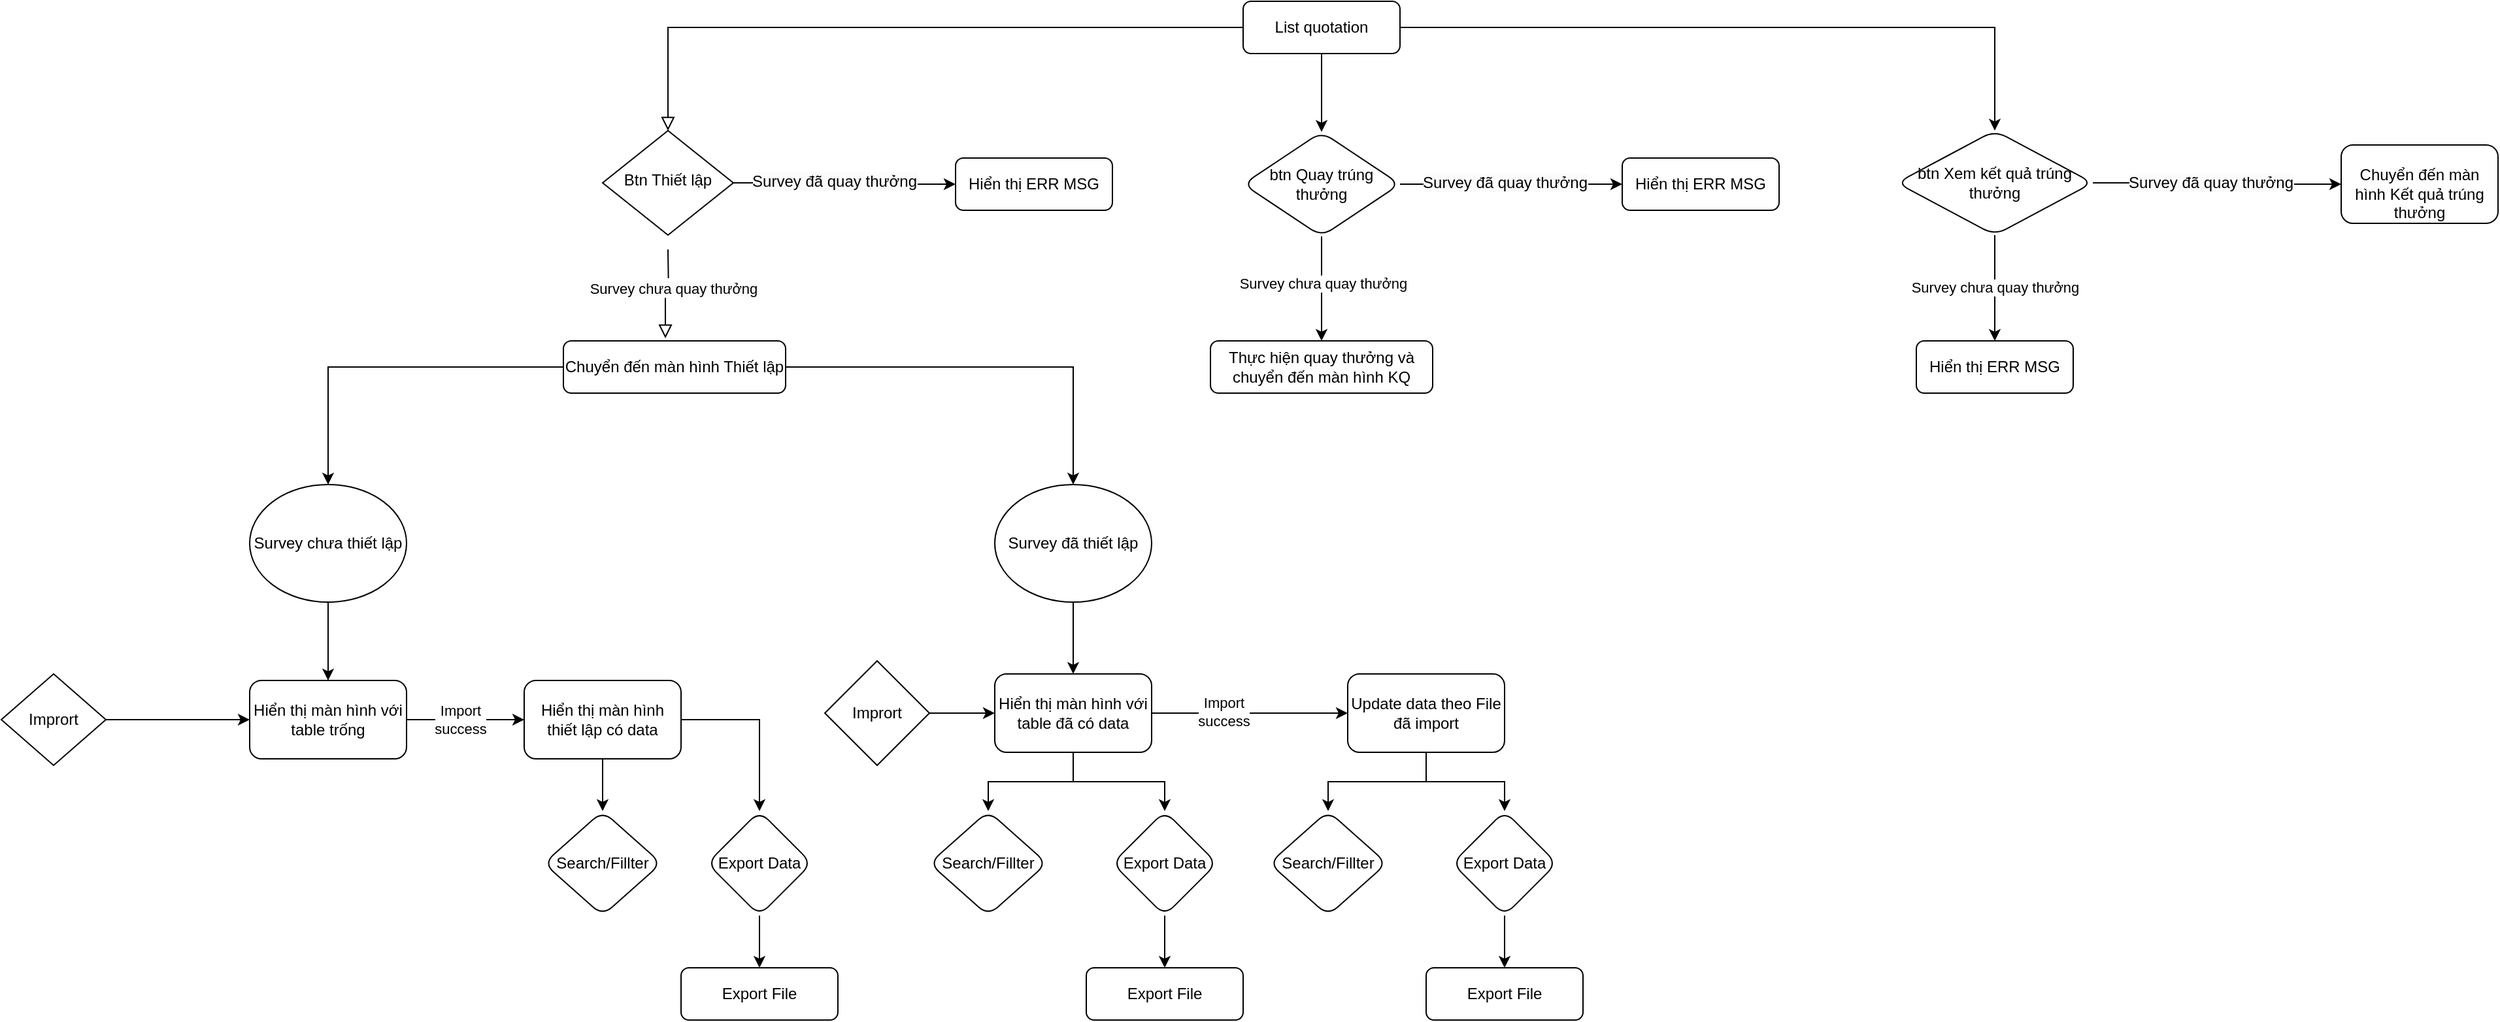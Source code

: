 <mxfile version="24.6.3" type="github">
  <diagram id="C5RBs43oDa-KdzZeNtuy" name="Page-1">
    <mxGraphModel dx="2514" dy="958" grid="1" gridSize="10" guides="1" tooltips="1" connect="1" arrows="1" fold="1" page="1" pageScale="1" pageWidth="827" pageHeight="1169" math="0" shadow="0">
      <root>
        <mxCell id="WIyWlLk6GJQsqaUBKTNV-0" />
        <mxCell id="WIyWlLk6GJQsqaUBKTNV-1" parent="WIyWlLk6GJQsqaUBKTNV-0" />
        <mxCell id="WIyWlLk6GJQsqaUBKTNV-2" value="" style="rounded=0;html=1;jettySize=auto;orthogonalLoop=1;fontSize=11;endArrow=block;endFill=0;endSize=8;strokeWidth=1;shadow=0;labelBackgroundColor=none;edgeStyle=orthogonalEdgeStyle;" parent="WIyWlLk6GJQsqaUBKTNV-1" source="WIyWlLk6GJQsqaUBKTNV-3" target="WIyWlLk6GJQsqaUBKTNV-6" edge="1">
          <mxGeometry relative="1" as="geometry" />
        </mxCell>
        <mxCell id="MPoosqfBRv5EeIqGnUtg-5" value="" style="edgeStyle=orthogonalEdgeStyle;rounded=0;orthogonalLoop=1;jettySize=auto;html=1;" edge="1" parent="WIyWlLk6GJQsqaUBKTNV-1" source="WIyWlLk6GJQsqaUBKTNV-3" target="MPoosqfBRv5EeIqGnUtg-4">
          <mxGeometry relative="1" as="geometry" />
        </mxCell>
        <mxCell id="MPoosqfBRv5EeIqGnUtg-23" value="" style="edgeStyle=orthogonalEdgeStyle;rounded=0;orthogonalLoop=1;jettySize=auto;html=1;" edge="1" parent="WIyWlLk6GJQsqaUBKTNV-1" source="WIyWlLk6GJQsqaUBKTNV-3" target="MPoosqfBRv5EeIqGnUtg-22">
          <mxGeometry relative="1" as="geometry" />
        </mxCell>
        <mxCell id="WIyWlLk6GJQsqaUBKTNV-3" value="List quotation" style="rounded=1;whiteSpace=wrap;html=1;fontSize=12;glass=0;strokeWidth=1;shadow=0;" parent="WIyWlLk6GJQsqaUBKTNV-1" vertex="1">
          <mxGeometry x="260" y="220" width="120" height="40" as="geometry" />
        </mxCell>
        <mxCell id="WIyWlLk6GJQsqaUBKTNV-5" value="" style="edgeStyle=orthogonalEdgeStyle;rounded=0;html=1;jettySize=auto;orthogonalLoop=1;fontSize=11;endArrow=block;endFill=0;endSize=8;strokeWidth=1;shadow=0;labelBackgroundColor=none;entryX=0.459;entryY=-0.05;entryDx=0;entryDy=0;entryPerimeter=0;" parent="WIyWlLk6GJQsqaUBKTNV-1" target="WIyWlLk6GJQsqaUBKTNV-7" edge="1">
          <mxGeometry x="0.556" y="180" relative="1" as="geometry">
            <mxPoint as="offset" />
            <mxPoint x="-180" y="410" as="sourcePoint" />
            <mxPoint x="-180" y="500" as="targetPoint" />
          </mxGeometry>
        </mxCell>
        <mxCell id="MPoosqfBRv5EeIqGnUtg-9" value="Text" style="edgeLabel;html=1;align=center;verticalAlign=middle;resizable=0;points=[];" vertex="1" connectable="0" parent="WIyWlLk6GJQsqaUBKTNV-5">
          <mxGeometry x="-0.2" y="1" relative="1" as="geometry">
            <mxPoint as="offset" />
          </mxGeometry>
        </mxCell>
        <mxCell id="MPoosqfBRv5EeIqGnUtg-10" value="&lt;span style=&quot;background-color: rgb(251, 251, 251);&quot;&gt;Survey chưa quay thưởng&lt;/span&gt;" style="edgeLabel;html=1;align=center;verticalAlign=middle;resizable=0;points=[];" vertex="1" connectable="0" parent="WIyWlLk6GJQsqaUBKTNV-5">
          <mxGeometry x="-0.156" y="3" relative="1" as="geometry">
            <mxPoint as="offset" />
          </mxGeometry>
        </mxCell>
        <mxCell id="MPoosqfBRv5EeIqGnUtg-1" style="edgeStyle=orthogonalEdgeStyle;rounded=0;orthogonalLoop=1;jettySize=auto;html=1;" edge="1" parent="WIyWlLk6GJQsqaUBKTNV-1" source="WIyWlLk6GJQsqaUBKTNV-6" target="MPoosqfBRv5EeIqGnUtg-0">
          <mxGeometry relative="1" as="geometry" />
        </mxCell>
        <mxCell id="MPoosqfBRv5EeIqGnUtg-11" value="&lt;span style=&quot;font-size: 12px; background-color: rgb(251, 251, 251);&quot;&gt;Survey đã quay thưởng&lt;/span&gt;" style="edgeLabel;html=1;align=center;verticalAlign=middle;resizable=0;points=[];" vertex="1" connectable="0" parent="MPoosqfBRv5EeIqGnUtg-1">
          <mxGeometry x="-0.105" y="1" relative="1" as="geometry">
            <mxPoint as="offset" />
          </mxGeometry>
        </mxCell>
        <mxCell id="WIyWlLk6GJQsqaUBKTNV-6" value="Btn Thiết lập" style="rhombus;whiteSpace=wrap;html=1;shadow=0;fontFamily=Helvetica;fontSize=12;align=center;strokeWidth=1;spacing=6;spacingTop=-4;" parent="WIyWlLk6GJQsqaUBKTNV-1" vertex="1">
          <mxGeometry x="-230" y="319" width="100" height="80" as="geometry" />
        </mxCell>
        <mxCell id="MPoosqfBRv5EeIqGnUtg-33" style="edgeStyle=orthogonalEdgeStyle;rounded=0;orthogonalLoop=1;jettySize=auto;html=1;exitX=1;exitY=0.5;exitDx=0;exitDy=0;entryX=0.5;entryY=0;entryDx=0;entryDy=0;" edge="1" parent="WIyWlLk6GJQsqaUBKTNV-1" source="WIyWlLk6GJQsqaUBKTNV-7" target="MPoosqfBRv5EeIqGnUtg-35">
          <mxGeometry relative="1" as="geometry">
            <mxPoint x="-40" y="580" as="targetPoint" />
          </mxGeometry>
        </mxCell>
        <mxCell id="MPoosqfBRv5EeIqGnUtg-34" style="edgeStyle=orthogonalEdgeStyle;rounded=0;orthogonalLoop=1;jettySize=auto;html=1;entryX=0.5;entryY=0;entryDx=0;entryDy=0;" edge="1" parent="WIyWlLk6GJQsqaUBKTNV-1" source="WIyWlLk6GJQsqaUBKTNV-7" target="MPoosqfBRv5EeIqGnUtg-30">
          <mxGeometry relative="1" as="geometry" />
        </mxCell>
        <mxCell id="WIyWlLk6GJQsqaUBKTNV-7" value="Chuyển đến màn hình Thiết lập" style="rounded=1;whiteSpace=wrap;html=1;fontSize=12;glass=0;strokeWidth=1;shadow=0;" parent="WIyWlLk6GJQsqaUBKTNV-1" vertex="1">
          <mxGeometry x="-260" y="480" width="170" height="40" as="geometry" />
        </mxCell>
        <mxCell id="WIyWlLk6GJQsqaUBKTNV-8" value="No" style="rounded=0;html=1;jettySize=auto;orthogonalLoop=1;fontSize=11;endArrow=block;endFill=0;endSize=8;strokeWidth=1;shadow=0;labelBackgroundColor=none;edgeStyle=orthogonalEdgeStyle;" parent="WIyWlLk6GJQsqaUBKTNV-1" target="WIyWlLk6GJQsqaUBKTNV-11" edge="1">
          <mxGeometry x="0.333" y="20" relative="1" as="geometry">
            <mxPoint as="offset" />
            <mxPoint x="220" y="370" as="sourcePoint" />
          </mxGeometry>
        </mxCell>
        <mxCell id="WIyWlLk6GJQsqaUBKTNV-9" value="Yes" style="edgeStyle=orthogonalEdgeStyle;rounded=0;html=1;jettySize=auto;orthogonalLoop=1;fontSize=11;endArrow=block;endFill=0;endSize=8;strokeWidth=1;shadow=0;labelBackgroundColor=none;" parent="WIyWlLk6GJQsqaUBKTNV-1" target="WIyWlLk6GJQsqaUBKTNV-12" edge="1">
          <mxGeometry y="10" relative="1" as="geometry">
            <mxPoint as="offset" />
            <mxPoint x="270" y="330" as="sourcePoint" />
          </mxGeometry>
        </mxCell>
        <mxCell id="MPoosqfBRv5EeIqGnUtg-0" value="Hiển thị ERR MSG" style="rounded=1;whiteSpace=wrap;html=1;fontSize=12;glass=0;strokeWidth=1;shadow=0;" vertex="1" parent="WIyWlLk6GJQsqaUBKTNV-1">
          <mxGeometry x="40" y="340" width="120" height="40" as="geometry" />
        </mxCell>
        <mxCell id="MPoosqfBRv5EeIqGnUtg-7" value="" style="edgeStyle=orthogonalEdgeStyle;rounded=0;orthogonalLoop=1;jettySize=auto;html=1;" edge="1" parent="WIyWlLk6GJQsqaUBKTNV-1" source="MPoosqfBRv5EeIqGnUtg-4" target="MPoosqfBRv5EeIqGnUtg-6">
          <mxGeometry relative="1" as="geometry" />
        </mxCell>
        <mxCell id="MPoosqfBRv5EeIqGnUtg-8" value="Survey chưa quay thưởng" style="edgeLabel;html=1;align=center;verticalAlign=middle;resizable=0;points=[];" vertex="1" connectable="0" parent="MPoosqfBRv5EeIqGnUtg-7">
          <mxGeometry x="-0.1" y="1" relative="1" as="geometry">
            <mxPoint as="offset" />
          </mxGeometry>
        </mxCell>
        <mxCell id="MPoosqfBRv5EeIqGnUtg-20" style="edgeStyle=orthogonalEdgeStyle;rounded=0;orthogonalLoop=1;jettySize=auto;html=1;" edge="1" parent="WIyWlLk6GJQsqaUBKTNV-1" source="MPoosqfBRv5EeIqGnUtg-4" target="MPoosqfBRv5EeIqGnUtg-19">
          <mxGeometry relative="1" as="geometry" />
        </mxCell>
        <mxCell id="MPoosqfBRv5EeIqGnUtg-4" value="btn Quay trúng thưởng" style="rhombus;whiteSpace=wrap;html=1;rounded=1;glass=0;strokeWidth=1;shadow=0;" vertex="1" parent="WIyWlLk6GJQsqaUBKTNV-1">
          <mxGeometry x="260" y="320" width="120" height="80" as="geometry" />
        </mxCell>
        <mxCell id="MPoosqfBRv5EeIqGnUtg-6" value="Thực hiện quay thưởng và chuyển đến màn hình KQ" style="whiteSpace=wrap;html=1;rounded=1;glass=0;strokeWidth=1;shadow=0;" vertex="1" parent="WIyWlLk6GJQsqaUBKTNV-1">
          <mxGeometry x="235" y="480" width="170" height="40" as="geometry" />
        </mxCell>
        <mxCell id="MPoosqfBRv5EeIqGnUtg-18" value="&lt;span style=&quot;font-size: 12px; background-color: rgb(251, 251, 251);&quot;&gt;Survey đã quay thưởng&lt;/span&gt;" style="edgeLabel;html=1;align=center;verticalAlign=middle;resizable=0;points=[];" vertex="1" connectable="0" parent="WIyWlLk6GJQsqaUBKTNV-1">
          <mxGeometry x="460" y="359" as="geometry" />
        </mxCell>
        <mxCell id="MPoosqfBRv5EeIqGnUtg-19" value="Hiển thị ERR MSG" style="rounded=1;whiteSpace=wrap;html=1;fontSize=12;glass=0;strokeWidth=1;shadow=0;" vertex="1" parent="WIyWlLk6GJQsqaUBKTNV-1">
          <mxGeometry x="550" y="340" width="120" height="40" as="geometry" />
        </mxCell>
        <mxCell id="MPoosqfBRv5EeIqGnUtg-25" value="" style="edgeStyle=orthogonalEdgeStyle;rounded=0;orthogonalLoop=1;jettySize=auto;html=1;" edge="1" parent="WIyWlLk6GJQsqaUBKTNV-1" source="MPoosqfBRv5EeIqGnUtg-22" target="MPoosqfBRv5EeIqGnUtg-24">
          <mxGeometry relative="1" as="geometry" />
        </mxCell>
        <mxCell id="MPoosqfBRv5EeIqGnUtg-26" value="Survey chưa quay thưởng" style="edgeLabel;html=1;align=center;verticalAlign=middle;resizable=0;points=[];" vertex="1" connectable="0" parent="MPoosqfBRv5EeIqGnUtg-25">
          <mxGeometry x="-0.229" y="3" relative="1" as="geometry">
            <mxPoint x="-3" y="9" as="offset" />
          </mxGeometry>
        </mxCell>
        <mxCell id="MPoosqfBRv5EeIqGnUtg-28" value="" style="edgeStyle=orthogonalEdgeStyle;rounded=0;orthogonalLoop=1;jettySize=auto;html=1;" edge="1" parent="WIyWlLk6GJQsqaUBKTNV-1" source="MPoosqfBRv5EeIqGnUtg-22" target="MPoosqfBRv5EeIqGnUtg-27">
          <mxGeometry relative="1" as="geometry" />
        </mxCell>
        <mxCell id="MPoosqfBRv5EeIqGnUtg-29" value="&lt;span style=&quot;font-size: 12px; background-color: rgb(251, 251, 251);&quot;&gt;Survey đã quay thưởng&lt;/span&gt;" style="edgeLabel;html=1;align=center;verticalAlign=middle;resizable=0;points=[];" vertex="1" connectable="0" parent="MPoosqfBRv5EeIqGnUtg-28">
          <mxGeometry x="-0.289" y="-3" relative="1" as="geometry">
            <mxPoint x="22" y="-3" as="offset" />
          </mxGeometry>
        </mxCell>
        <mxCell id="MPoosqfBRv5EeIqGnUtg-22" value="btn Xem kết quả trúng thưởng" style="rhombus;whiteSpace=wrap;html=1;rounded=1;glass=0;strokeWidth=1;shadow=0;" vertex="1" parent="WIyWlLk6GJQsqaUBKTNV-1">
          <mxGeometry x="760" y="319" width="150" height="80" as="geometry" />
        </mxCell>
        <mxCell id="MPoosqfBRv5EeIqGnUtg-24" value="Hiển thị ERR MSG" style="rounded=1;whiteSpace=wrap;html=1;glass=0;strokeWidth=1;shadow=0;" vertex="1" parent="WIyWlLk6GJQsqaUBKTNV-1">
          <mxGeometry x="775" y="480" width="120" height="40" as="geometry" />
        </mxCell>
        <mxCell id="MPoosqfBRv5EeIqGnUtg-27" value="&lt;div&gt;&lt;br&gt;&lt;/div&gt;&lt;div&gt;Chuyển đến màn hình Kết quả trúng thưởng&lt;/div&gt;" style="rounded=1;whiteSpace=wrap;html=1;glass=0;strokeWidth=1;shadow=0;" vertex="1" parent="WIyWlLk6GJQsqaUBKTNV-1">
          <mxGeometry x="1100" y="330" width="120" height="60" as="geometry" />
        </mxCell>
        <mxCell id="MPoosqfBRv5EeIqGnUtg-39" value="" style="edgeStyle=orthogonalEdgeStyle;rounded=0;orthogonalLoop=1;jettySize=auto;html=1;entryX=0.5;entryY=0;entryDx=0;entryDy=0;" edge="1" parent="WIyWlLk6GJQsqaUBKTNV-1" source="MPoosqfBRv5EeIqGnUtg-30" target="MPoosqfBRv5EeIqGnUtg-40">
          <mxGeometry relative="1" as="geometry">
            <mxPoint x="-440" y="750" as="targetPoint" />
          </mxGeometry>
        </mxCell>
        <mxCell id="MPoosqfBRv5EeIqGnUtg-30" value="Survey chưa thiết lập" style="ellipse;whiteSpace=wrap;html=1;" vertex="1" parent="WIyWlLk6GJQsqaUBKTNV-1">
          <mxGeometry x="-500" y="590" width="120" height="90" as="geometry" />
        </mxCell>
        <mxCell id="MPoosqfBRv5EeIqGnUtg-42" value="" style="edgeStyle=orthogonalEdgeStyle;rounded=0;orthogonalLoop=1;jettySize=auto;html=1;" edge="1" parent="WIyWlLk6GJQsqaUBKTNV-1" source="MPoosqfBRv5EeIqGnUtg-35" target="MPoosqfBRv5EeIqGnUtg-41">
          <mxGeometry relative="1" as="geometry" />
        </mxCell>
        <mxCell id="MPoosqfBRv5EeIqGnUtg-35" value="Survey đã thiết lập" style="ellipse;whiteSpace=wrap;html=1;" vertex="1" parent="WIyWlLk6GJQsqaUBKTNV-1">
          <mxGeometry x="70" y="590" width="120" height="90" as="geometry" />
        </mxCell>
        <mxCell id="MPoosqfBRv5EeIqGnUtg-44" value="" style="edgeStyle=orthogonalEdgeStyle;rounded=0;orthogonalLoop=1;jettySize=auto;html=1;" edge="1" parent="WIyWlLk6GJQsqaUBKTNV-1" source="MPoosqfBRv5EeIqGnUtg-40" target="MPoosqfBRv5EeIqGnUtg-43">
          <mxGeometry relative="1" as="geometry" />
        </mxCell>
        <mxCell id="MPoosqfBRv5EeIqGnUtg-50" value="" style="edgeStyle=orthogonalEdgeStyle;rounded=0;orthogonalLoop=1;jettySize=auto;html=1;" edge="1" parent="WIyWlLk6GJQsqaUBKTNV-1" source="MPoosqfBRv5EeIqGnUtg-40" target="MPoosqfBRv5EeIqGnUtg-49">
          <mxGeometry relative="1" as="geometry" />
        </mxCell>
        <mxCell id="MPoosqfBRv5EeIqGnUtg-51" value="Import&lt;div&gt;success&lt;/div&gt;" style="edgeLabel;html=1;align=center;verticalAlign=middle;resizable=0;points=[];" vertex="1" connectable="0" parent="MPoosqfBRv5EeIqGnUtg-50">
          <mxGeometry x="-0.37" y="-4" relative="1" as="geometry">
            <mxPoint x="12" y="-4" as="offset" />
          </mxGeometry>
        </mxCell>
        <mxCell id="MPoosqfBRv5EeIqGnUtg-40" value="Hiển thị màn hình với table trống" style="rounded=1;whiteSpace=wrap;html=1;" vertex="1" parent="WIyWlLk6GJQsqaUBKTNV-1">
          <mxGeometry x="-500" y="740" width="120" height="60" as="geometry" />
        </mxCell>
        <mxCell id="MPoosqfBRv5EeIqGnUtg-56" style="edgeStyle=orthogonalEdgeStyle;rounded=0;orthogonalLoop=1;jettySize=auto;html=1;" edge="1" parent="WIyWlLk6GJQsqaUBKTNV-1" source="MPoosqfBRv5EeIqGnUtg-41" target="MPoosqfBRv5EeIqGnUtg-54">
          <mxGeometry relative="1" as="geometry" />
        </mxCell>
        <mxCell id="MPoosqfBRv5EeIqGnUtg-59" style="edgeStyle=orthogonalEdgeStyle;rounded=0;orthogonalLoop=1;jettySize=auto;html=1;" edge="1" parent="WIyWlLk6GJQsqaUBKTNV-1" source="MPoosqfBRv5EeIqGnUtg-41" target="MPoosqfBRv5EeIqGnUtg-58">
          <mxGeometry relative="1" as="geometry" />
        </mxCell>
        <mxCell id="MPoosqfBRv5EeIqGnUtg-63" value="" style="edgeStyle=orthogonalEdgeStyle;rounded=0;orthogonalLoop=1;jettySize=auto;html=1;" edge="1" parent="WIyWlLk6GJQsqaUBKTNV-1" source="MPoosqfBRv5EeIqGnUtg-41" target="MPoosqfBRv5EeIqGnUtg-62">
          <mxGeometry relative="1" as="geometry" />
        </mxCell>
        <mxCell id="MPoosqfBRv5EeIqGnUtg-41" value="Hiển thị màn hình với table đã có data" style="rounded=1;whiteSpace=wrap;html=1;" vertex="1" parent="WIyWlLk6GJQsqaUBKTNV-1">
          <mxGeometry x="70" y="735" width="120" height="60" as="geometry" />
        </mxCell>
        <mxCell id="MPoosqfBRv5EeIqGnUtg-46" value="" style="edgeStyle=orthogonalEdgeStyle;rounded=0;orthogonalLoop=1;jettySize=auto;html=1;" edge="1" parent="WIyWlLk6GJQsqaUBKTNV-1" source="MPoosqfBRv5EeIqGnUtg-43" target="MPoosqfBRv5EeIqGnUtg-45">
          <mxGeometry relative="1" as="geometry" />
        </mxCell>
        <mxCell id="MPoosqfBRv5EeIqGnUtg-43" value="Export Data" style="rhombus;whiteSpace=wrap;html=1;rounded=1;" vertex="1" parent="WIyWlLk6GJQsqaUBKTNV-1">
          <mxGeometry x="-150" y="840" width="80" height="80" as="geometry" />
        </mxCell>
        <mxCell id="MPoosqfBRv5EeIqGnUtg-45" value="Export File" style="rounded=1;whiteSpace=wrap;html=1;" vertex="1" parent="WIyWlLk6GJQsqaUBKTNV-1">
          <mxGeometry x="-170" y="960" width="120" height="40" as="geometry" />
        </mxCell>
        <mxCell id="MPoosqfBRv5EeIqGnUtg-48" style="edgeStyle=orthogonalEdgeStyle;rounded=0;orthogonalLoop=1;jettySize=auto;html=1;entryX=0;entryY=0.5;entryDx=0;entryDy=0;" edge="1" parent="WIyWlLk6GJQsqaUBKTNV-1" source="MPoosqfBRv5EeIqGnUtg-47" target="MPoosqfBRv5EeIqGnUtg-40">
          <mxGeometry relative="1" as="geometry" />
        </mxCell>
        <mxCell id="MPoosqfBRv5EeIqGnUtg-47" value="Imprort" style="rhombus;whiteSpace=wrap;html=1;" vertex="1" parent="WIyWlLk6GJQsqaUBKTNV-1">
          <mxGeometry x="-690" y="735" width="80" height="70" as="geometry" />
        </mxCell>
        <mxCell id="MPoosqfBRv5EeIqGnUtg-53" value="" style="edgeStyle=orthogonalEdgeStyle;rounded=0;orthogonalLoop=1;jettySize=auto;html=1;" edge="1" parent="WIyWlLk6GJQsqaUBKTNV-1" source="MPoosqfBRv5EeIqGnUtg-49" target="MPoosqfBRv5EeIqGnUtg-52">
          <mxGeometry relative="1" as="geometry" />
        </mxCell>
        <mxCell id="MPoosqfBRv5EeIqGnUtg-49" value="Hiển thị màn hình thiết lập có data" style="whiteSpace=wrap;html=1;rounded=1;" vertex="1" parent="WIyWlLk6GJQsqaUBKTNV-1">
          <mxGeometry x="-290" y="740" width="120" height="60" as="geometry" />
        </mxCell>
        <mxCell id="MPoosqfBRv5EeIqGnUtg-52" value="Search/Fillter" style="rhombus;whiteSpace=wrap;html=1;rounded=1;" vertex="1" parent="WIyWlLk6GJQsqaUBKTNV-1">
          <mxGeometry x="-275" y="840" width="90" height="80" as="geometry" />
        </mxCell>
        <mxCell id="MPoosqfBRv5EeIqGnUtg-57" style="edgeStyle=orthogonalEdgeStyle;rounded=0;orthogonalLoop=1;jettySize=auto;html=1;" edge="1" parent="WIyWlLk6GJQsqaUBKTNV-1" source="MPoosqfBRv5EeIqGnUtg-54" target="MPoosqfBRv5EeIqGnUtg-55">
          <mxGeometry relative="1" as="geometry" />
        </mxCell>
        <mxCell id="MPoosqfBRv5EeIqGnUtg-54" value="Export Data" style="rhombus;whiteSpace=wrap;html=1;rounded=1;" vertex="1" parent="WIyWlLk6GJQsqaUBKTNV-1">
          <mxGeometry x="160" y="840" width="80" height="80" as="geometry" />
        </mxCell>
        <mxCell id="MPoosqfBRv5EeIqGnUtg-55" value="Export File" style="rounded=1;whiteSpace=wrap;html=1;" vertex="1" parent="WIyWlLk6GJQsqaUBKTNV-1">
          <mxGeometry x="140" y="960" width="120" height="40" as="geometry" />
        </mxCell>
        <mxCell id="MPoosqfBRv5EeIqGnUtg-58" value="Search/Fillter" style="rhombus;whiteSpace=wrap;html=1;rounded=1;" vertex="1" parent="WIyWlLk6GJQsqaUBKTNV-1">
          <mxGeometry x="20" y="840" width="90" height="80" as="geometry" />
        </mxCell>
        <mxCell id="MPoosqfBRv5EeIqGnUtg-61" style="edgeStyle=orthogonalEdgeStyle;rounded=0;orthogonalLoop=1;jettySize=auto;html=1;" edge="1" parent="WIyWlLk6GJQsqaUBKTNV-1" source="MPoosqfBRv5EeIqGnUtg-60" target="MPoosqfBRv5EeIqGnUtg-41">
          <mxGeometry relative="1" as="geometry" />
        </mxCell>
        <mxCell id="MPoosqfBRv5EeIqGnUtg-60" value="Imprort" style="rhombus;whiteSpace=wrap;html=1;" vertex="1" parent="WIyWlLk6GJQsqaUBKTNV-1">
          <mxGeometry x="-60" y="725" width="80" height="80" as="geometry" />
        </mxCell>
        <mxCell id="MPoosqfBRv5EeIqGnUtg-70" style="edgeStyle=orthogonalEdgeStyle;rounded=0;orthogonalLoop=1;jettySize=auto;html=1;entryX=0.5;entryY=0;entryDx=0;entryDy=0;" edge="1" parent="WIyWlLk6GJQsqaUBKTNV-1" source="MPoosqfBRv5EeIqGnUtg-62" target="MPoosqfBRv5EeIqGnUtg-69">
          <mxGeometry relative="1" as="geometry" />
        </mxCell>
        <mxCell id="MPoosqfBRv5EeIqGnUtg-71" style="edgeStyle=orthogonalEdgeStyle;rounded=0;orthogonalLoop=1;jettySize=auto;html=1;" edge="1" parent="WIyWlLk6GJQsqaUBKTNV-1" source="MPoosqfBRv5EeIqGnUtg-62" target="MPoosqfBRv5EeIqGnUtg-67">
          <mxGeometry relative="1" as="geometry" />
        </mxCell>
        <mxCell id="MPoosqfBRv5EeIqGnUtg-62" value="Update data theo File đã import" style="whiteSpace=wrap;html=1;rounded=1;" vertex="1" parent="WIyWlLk6GJQsqaUBKTNV-1">
          <mxGeometry x="340" y="735" width="120" height="60" as="geometry" />
        </mxCell>
        <mxCell id="MPoosqfBRv5EeIqGnUtg-65" value="Import&lt;div&gt;success&lt;/div&gt;" style="edgeLabel;html=1;align=center;verticalAlign=middle;resizable=0;points=[];" vertex="1" connectable="0" parent="WIyWlLk6GJQsqaUBKTNV-1">
          <mxGeometry x="-300.005" y="780" as="geometry">
            <mxPoint x="545" y="-16" as="offset" />
          </mxGeometry>
        </mxCell>
        <mxCell id="MPoosqfBRv5EeIqGnUtg-66" style="edgeStyle=orthogonalEdgeStyle;rounded=0;orthogonalLoop=1;jettySize=auto;html=1;" edge="1" parent="WIyWlLk6GJQsqaUBKTNV-1" source="MPoosqfBRv5EeIqGnUtg-67" target="MPoosqfBRv5EeIqGnUtg-68">
          <mxGeometry relative="1" as="geometry" />
        </mxCell>
        <mxCell id="MPoosqfBRv5EeIqGnUtg-67" value="Export Data" style="rhombus;whiteSpace=wrap;html=1;rounded=1;" vertex="1" parent="WIyWlLk6GJQsqaUBKTNV-1">
          <mxGeometry x="420" y="840" width="80" height="80" as="geometry" />
        </mxCell>
        <mxCell id="MPoosqfBRv5EeIqGnUtg-68" value="Export File" style="rounded=1;whiteSpace=wrap;html=1;" vertex="1" parent="WIyWlLk6GJQsqaUBKTNV-1">
          <mxGeometry x="400" y="960" width="120" height="40" as="geometry" />
        </mxCell>
        <mxCell id="MPoosqfBRv5EeIqGnUtg-69" value="Search/Fillter" style="rhombus;whiteSpace=wrap;html=1;rounded=1;" vertex="1" parent="WIyWlLk6GJQsqaUBKTNV-1">
          <mxGeometry x="280" y="840" width="90" height="80" as="geometry" />
        </mxCell>
      </root>
    </mxGraphModel>
  </diagram>
</mxfile>
